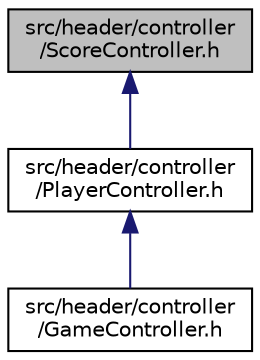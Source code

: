 digraph "src/header/controller/ScoreController.h"
{
 // LATEX_PDF_SIZE
  edge [fontname="Helvetica",fontsize="10",labelfontname="Helvetica",labelfontsize="10"];
  node [fontname="Helvetica",fontsize="10",shape=record];
  Node1 [label="src/header/controller\l/ScoreController.h",height=0.2,width=0.4,color="black", fillcolor="grey75", style="filled", fontcolor="black",tooltip="A class responsible for managing the player's score and updating the text view."];
  Node1 -> Node2 [dir="back",color="midnightblue",fontsize="10",style="solid"];
  Node2 [label="src/header/controller\l/PlayerController.h",height=0.2,width=0.4,color="black", fillcolor="white", style="filled",URL="$PlayerController_8h.html",tooltip=" "];
  Node2 -> Node3 [dir="back",color="midnightblue",fontsize="10",style="solid"];
  Node3 [label="src/header/controller\l/GameController.h",height=0.2,width=0.4,color="black", fillcolor="white", style="filled",URL="$GameController_8h.html",tooltip=" "];
}
